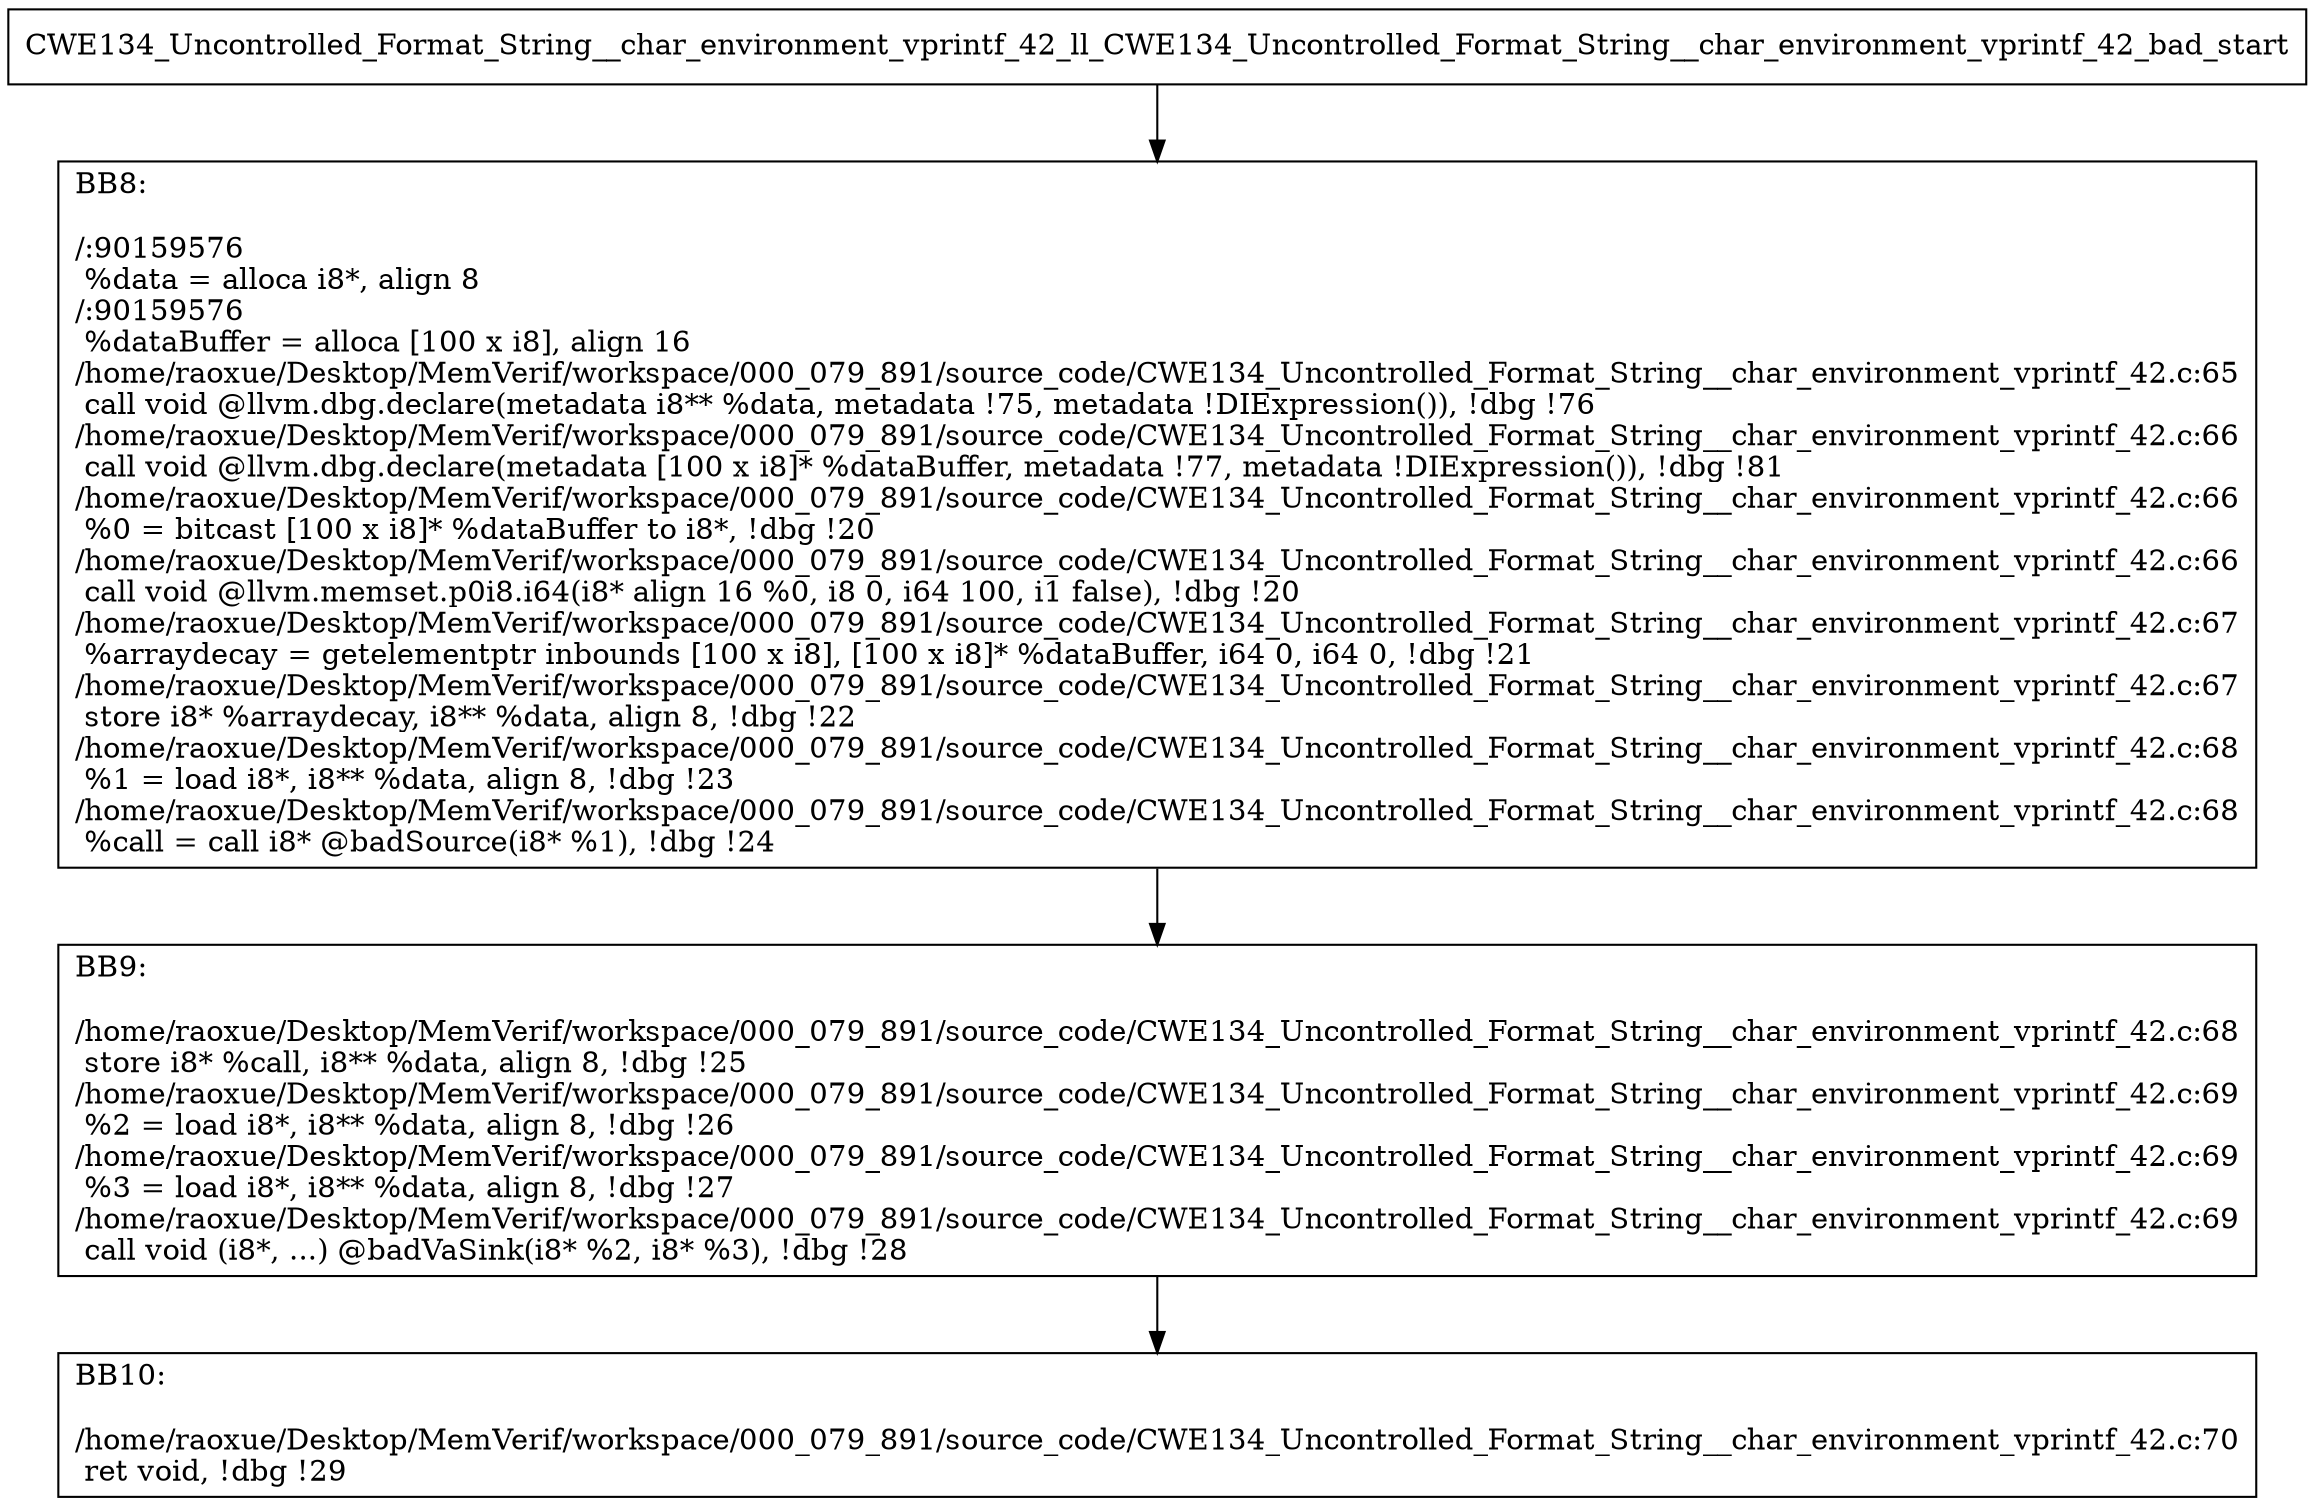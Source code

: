 digraph "CFG for'CWE134_Uncontrolled_Format_String__char_environment_vprintf_42_ll_CWE134_Uncontrolled_Format_String__char_environment_vprintf_42_bad' function" {
	BBCWE134_Uncontrolled_Format_String__char_environment_vprintf_42_ll_CWE134_Uncontrolled_Format_String__char_environment_vprintf_42_bad_start[shape=record,label="{CWE134_Uncontrolled_Format_String__char_environment_vprintf_42_ll_CWE134_Uncontrolled_Format_String__char_environment_vprintf_42_bad_start}"];
	BBCWE134_Uncontrolled_Format_String__char_environment_vprintf_42_ll_CWE134_Uncontrolled_Format_String__char_environment_vprintf_42_bad_start-> CWE134_Uncontrolled_Format_String__char_environment_vprintf_42_ll_CWE134_Uncontrolled_Format_String__char_environment_vprintf_42_badBB8;
	CWE134_Uncontrolled_Format_String__char_environment_vprintf_42_ll_CWE134_Uncontrolled_Format_String__char_environment_vprintf_42_badBB8 [shape=record, label="{BB8:\l\l/:90159576\l
  %data = alloca i8*, align 8\l
/:90159576\l
  %dataBuffer = alloca [100 x i8], align 16\l
/home/raoxue/Desktop/MemVerif/workspace/000_079_891/source_code/CWE134_Uncontrolled_Format_String__char_environment_vprintf_42.c:65\l
  call void @llvm.dbg.declare(metadata i8** %data, metadata !75, metadata !DIExpression()), !dbg !76\l
/home/raoxue/Desktop/MemVerif/workspace/000_079_891/source_code/CWE134_Uncontrolled_Format_String__char_environment_vprintf_42.c:66\l
  call void @llvm.dbg.declare(metadata [100 x i8]* %dataBuffer, metadata !77, metadata !DIExpression()), !dbg !81\l
/home/raoxue/Desktop/MemVerif/workspace/000_079_891/source_code/CWE134_Uncontrolled_Format_String__char_environment_vprintf_42.c:66\l
  %0 = bitcast [100 x i8]* %dataBuffer to i8*, !dbg !20\l
/home/raoxue/Desktop/MemVerif/workspace/000_079_891/source_code/CWE134_Uncontrolled_Format_String__char_environment_vprintf_42.c:66\l
  call void @llvm.memset.p0i8.i64(i8* align 16 %0, i8 0, i64 100, i1 false), !dbg !20\l
/home/raoxue/Desktop/MemVerif/workspace/000_079_891/source_code/CWE134_Uncontrolled_Format_String__char_environment_vprintf_42.c:67\l
  %arraydecay = getelementptr inbounds [100 x i8], [100 x i8]* %dataBuffer, i64 0, i64 0, !dbg !21\l
/home/raoxue/Desktop/MemVerif/workspace/000_079_891/source_code/CWE134_Uncontrolled_Format_String__char_environment_vprintf_42.c:67\l
  store i8* %arraydecay, i8** %data, align 8, !dbg !22\l
/home/raoxue/Desktop/MemVerif/workspace/000_079_891/source_code/CWE134_Uncontrolled_Format_String__char_environment_vprintf_42.c:68\l
  %1 = load i8*, i8** %data, align 8, !dbg !23\l
/home/raoxue/Desktop/MemVerif/workspace/000_079_891/source_code/CWE134_Uncontrolled_Format_String__char_environment_vprintf_42.c:68\l
  %call = call i8* @badSource(i8* %1), !dbg !24\l
}"];
	CWE134_Uncontrolled_Format_String__char_environment_vprintf_42_ll_CWE134_Uncontrolled_Format_String__char_environment_vprintf_42_badBB8-> CWE134_Uncontrolled_Format_String__char_environment_vprintf_42_ll_CWE134_Uncontrolled_Format_String__char_environment_vprintf_42_badBB9;
	CWE134_Uncontrolled_Format_String__char_environment_vprintf_42_ll_CWE134_Uncontrolled_Format_String__char_environment_vprintf_42_badBB9 [shape=record, label="{BB9:\l\l/home/raoxue/Desktop/MemVerif/workspace/000_079_891/source_code/CWE134_Uncontrolled_Format_String__char_environment_vprintf_42.c:68\l
  store i8* %call, i8** %data, align 8, !dbg !25\l
/home/raoxue/Desktop/MemVerif/workspace/000_079_891/source_code/CWE134_Uncontrolled_Format_String__char_environment_vprintf_42.c:69\l
  %2 = load i8*, i8** %data, align 8, !dbg !26\l
/home/raoxue/Desktop/MemVerif/workspace/000_079_891/source_code/CWE134_Uncontrolled_Format_String__char_environment_vprintf_42.c:69\l
  %3 = load i8*, i8** %data, align 8, !dbg !27\l
/home/raoxue/Desktop/MemVerif/workspace/000_079_891/source_code/CWE134_Uncontrolled_Format_String__char_environment_vprintf_42.c:69\l
  call void (i8*, ...) @badVaSink(i8* %2, i8* %3), !dbg !28\l
}"];
	CWE134_Uncontrolled_Format_String__char_environment_vprintf_42_ll_CWE134_Uncontrolled_Format_String__char_environment_vprintf_42_badBB9-> CWE134_Uncontrolled_Format_String__char_environment_vprintf_42_ll_CWE134_Uncontrolled_Format_String__char_environment_vprintf_42_badBB10;
	CWE134_Uncontrolled_Format_String__char_environment_vprintf_42_ll_CWE134_Uncontrolled_Format_String__char_environment_vprintf_42_badBB10 [shape=record, label="{BB10:\l\l/home/raoxue/Desktop/MemVerif/workspace/000_079_891/source_code/CWE134_Uncontrolled_Format_String__char_environment_vprintf_42.c:70\l
  ret void, !dbg !29\l
}"];
}
